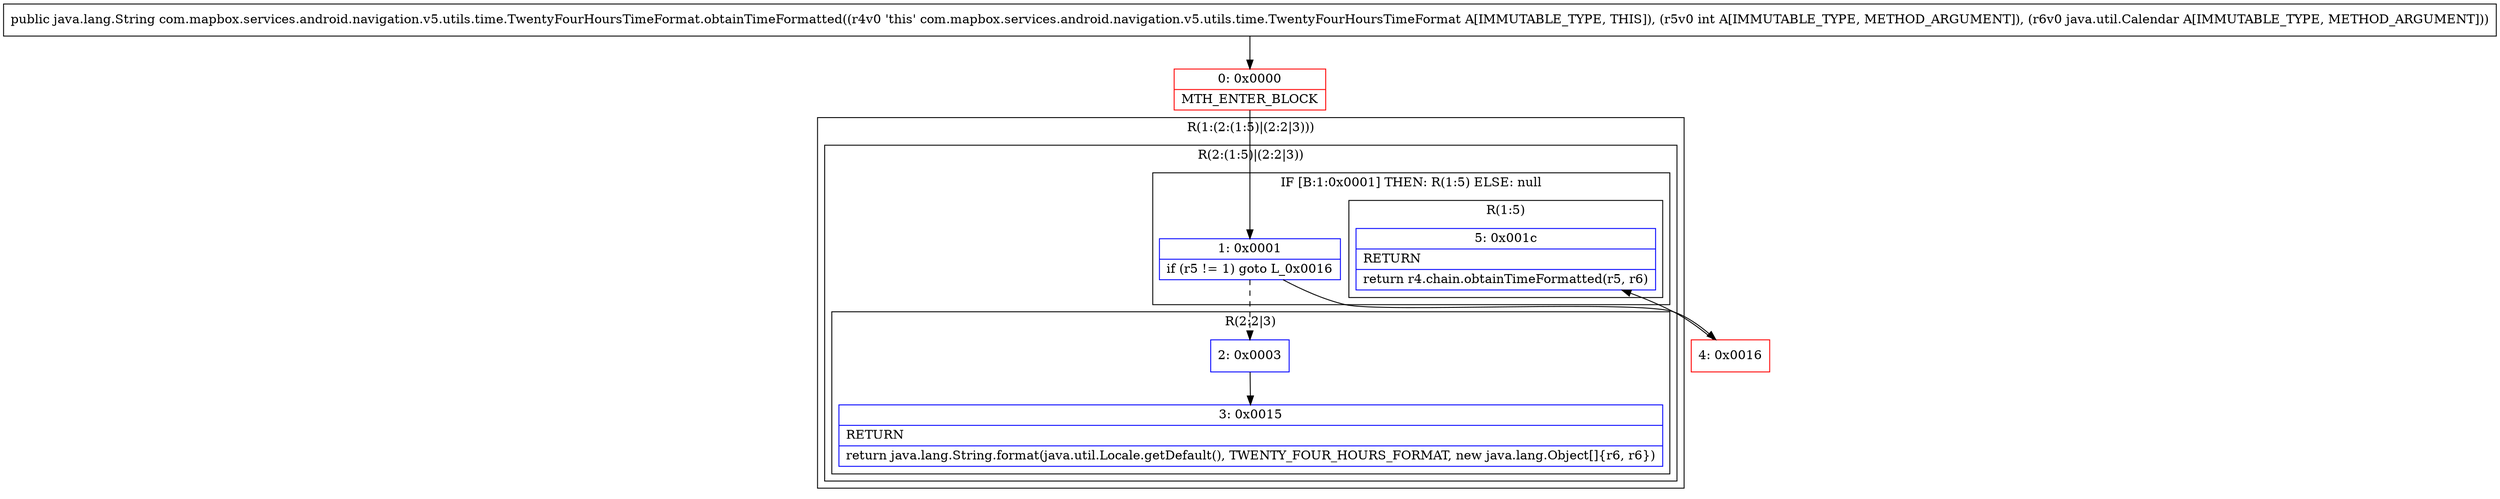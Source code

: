 digraph "CFG forcom.mapbox.services.android.navigation.v5.utils.time.TwentyFourHoursTimeFormat.obtainTimeFormatted(ILjava\/util\/Calendar;)Ljava\/lang\/String;" {
subgraph cluster_Region_1376179564 {
label = "R(1:(2:(1:5)|(2:2|3)))";
node [shape=record,color=blue];
subgraph cluster_Region_939660423 {
label = "R(2:(1:5)|(2:2|3))";
node [shape=record,color=blue];
subgraph cluster_IfRegion_2043298997 {
label = "IF [B:1:0x0001] THEN: R(1:5) ELSE: null";
node [shape=record,color=blue];
Node_1 [shape=record,label="{1\:\ 0x0001|if (r5 != 1) goto L_0x0016\l}"];
subgraph cluster_Region_244757422 {
label = "R(1:5)";
node [shape=record,color=blue];
Node_5 [shape=record,label="{5\:\ 0x001c|RETURN\l|return r4.chain.obtainTimeFormatted(r5, r6)\l}"];
}
}
subgraph cluster_Region_1793047205 {
label = "R(2:2|3)";
node [shape=record,color=blue];
Node_2 [shape=record,label="{2\:\ 0x0003}"];
Node_3 [shape=record,label="{3\:\ 0x0015|RETURN\l|return java.lang.String.format(java.util.Locale.getDefault(), TWENTY_FOUR_HOURS_FORMAT, new java.lang.Object[]\{r6, r6\})\l}"];
}
}
}
Node_0 [shape=record,color=red,label="{0\:\ 0x0000|MTH_ENTER_BLOCK\l}"];
Node_4 [shape=record,color=red,label="{4\:\ 0x0016}"];
MethodNode[shape=record,label="{public java.lang.String com.mapbox.services.android.navigation.v5.utils.time.TwentyFourHoursTimeFormat.obtainTimeFormatted((r4v0 'this' com.mapbox.services.android.navigation.v5.utils.time.TwentyFourHoursTimeFormat A[IMMUTABLE_TYPE, THIS]), (r5v0 int A[IMMUTABLE_TYPE, METHOD_ARGUMENT]), (r6v0 java.util.Calendar A[IMMUTABLE_TYPE, METHOD_ARGUMENT])) }"];
MethodNode -> Node_0;
Node_1 -> Node_2[style=dashed];
Node_1 -> Node_4;
Node_2 -> Node_3;
Node_0 -> Node_1;
Node_4 -> Node_5;
}

